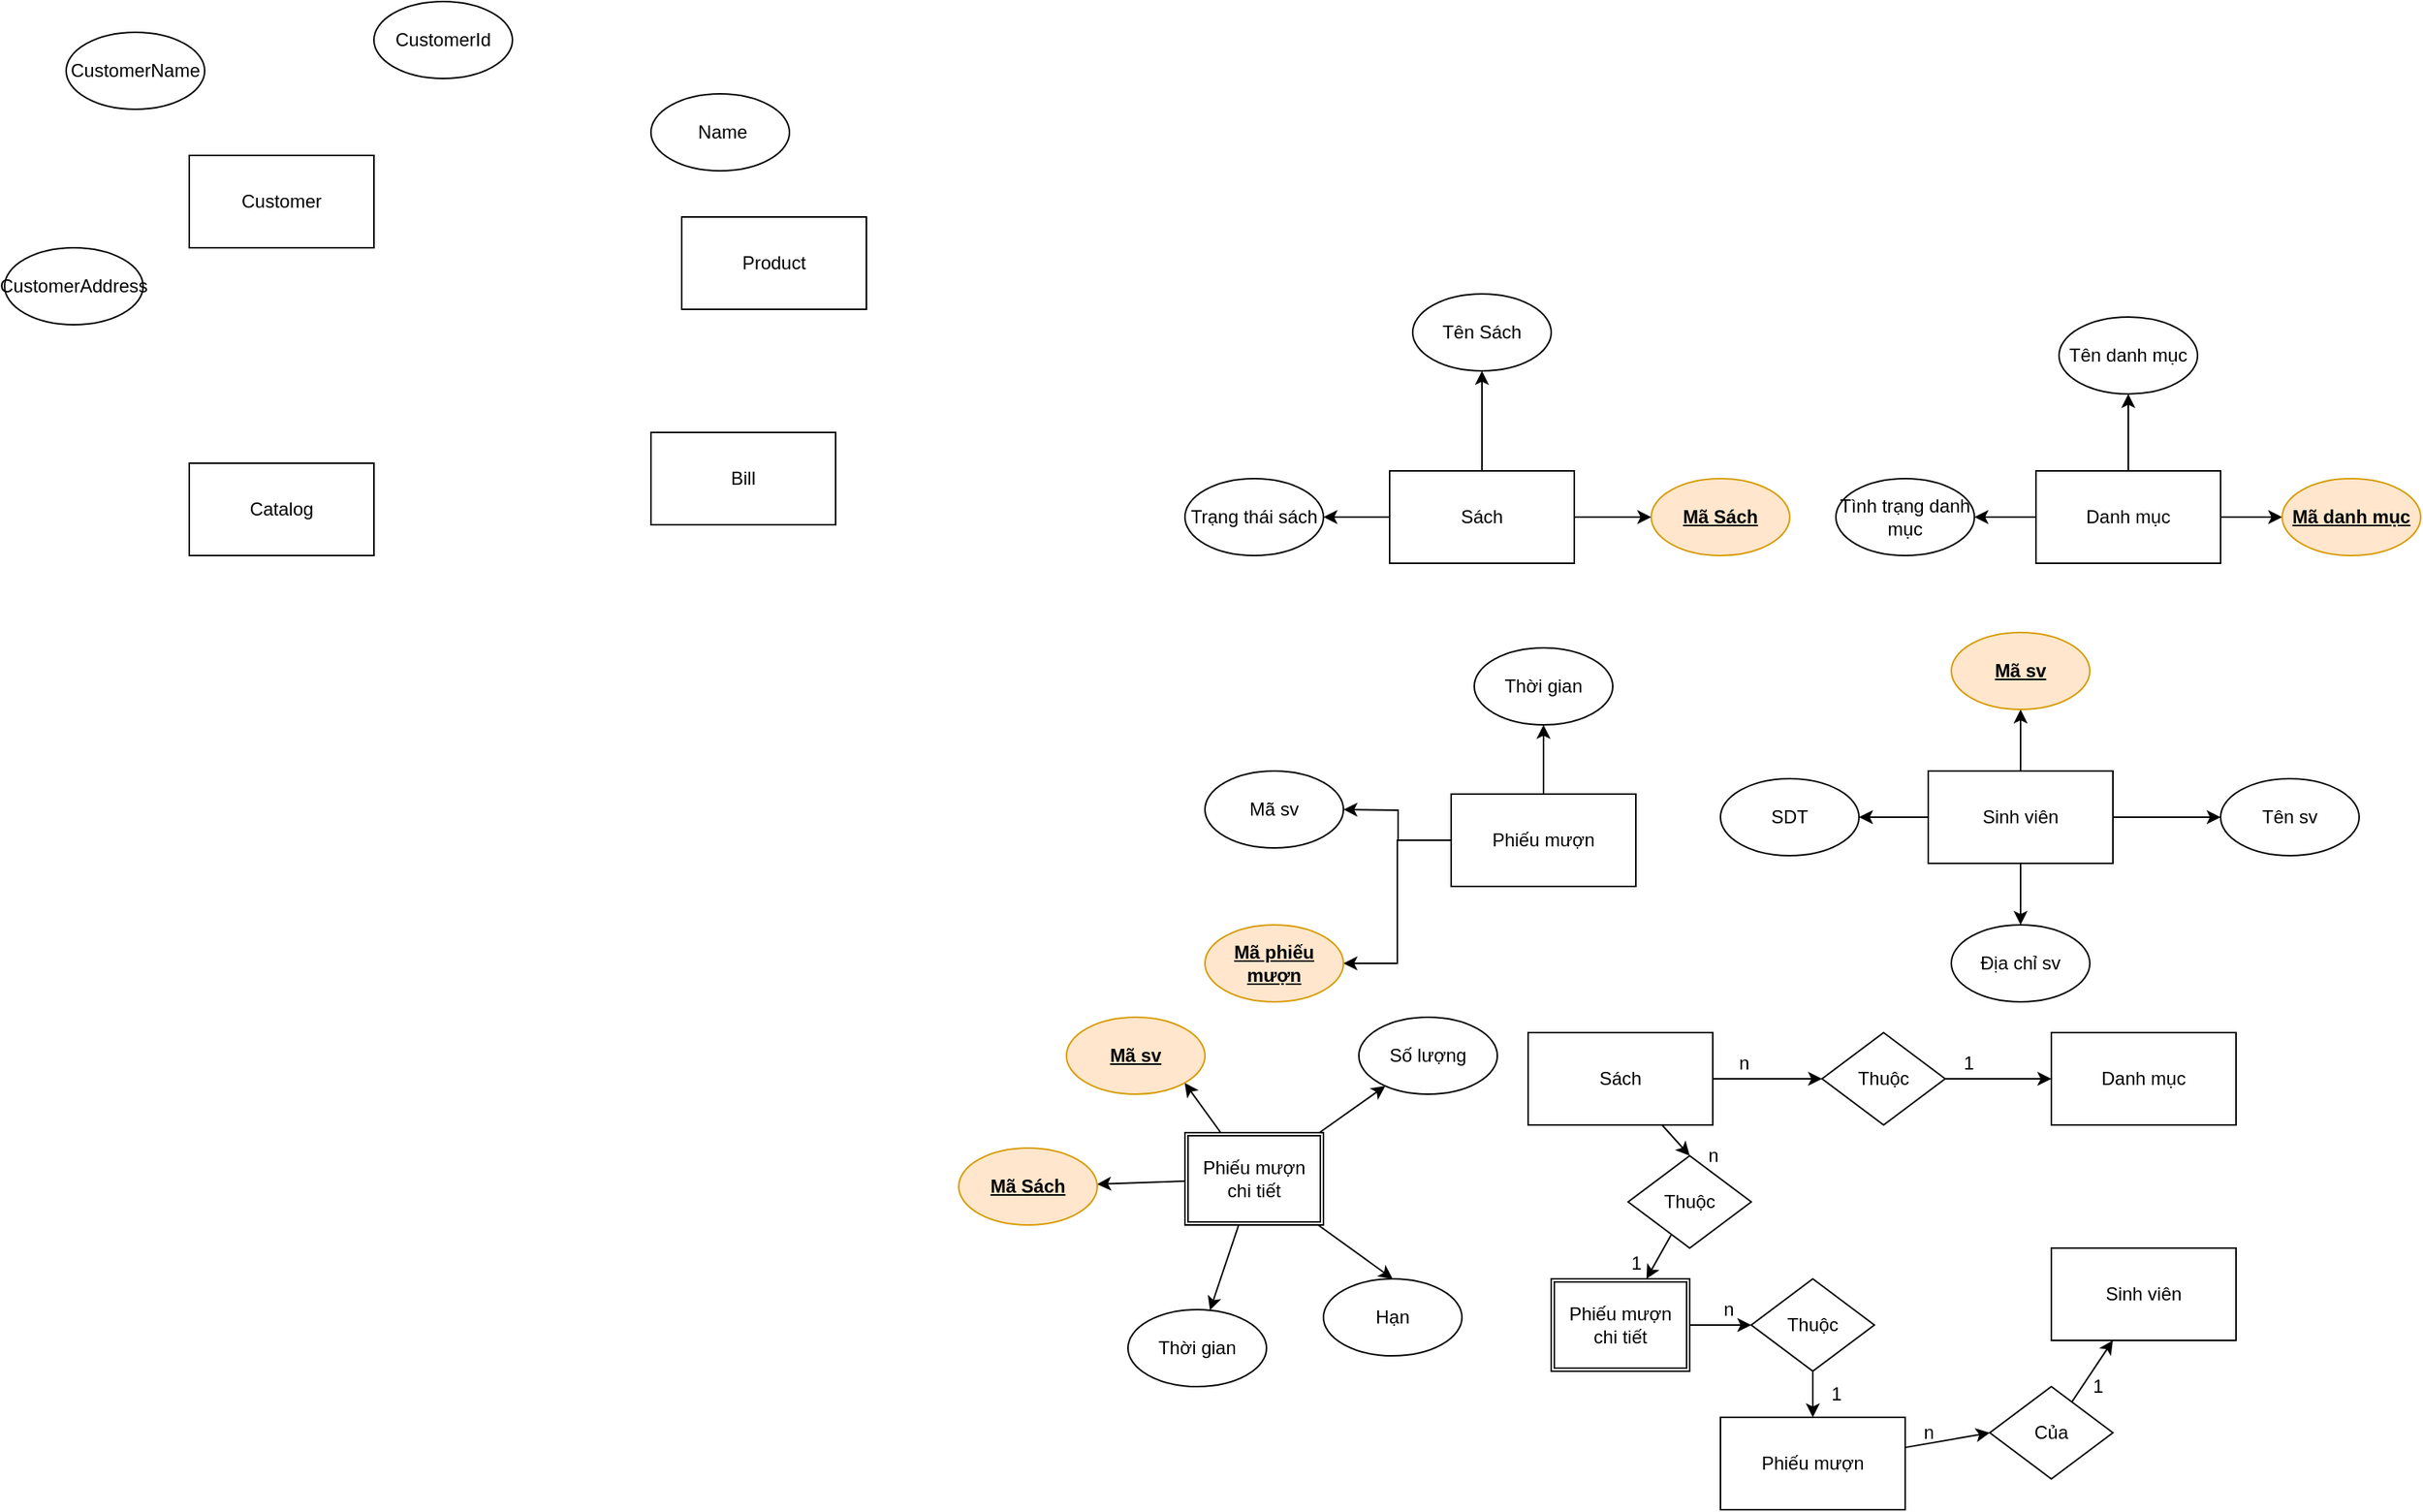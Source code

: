 <mxfile version="20.7.4" type="github">
  <diagram id="Y5kyE9UgVaKviKiUNtqS" name="Trang-1">
    <mxGraphModel dx="577" dy="330" grid="1" gridSize="10" guides="1" tooltips="1" connect="1" arrows="1" fold="1" page="1" pageScale="1" pageWidth="827" pageHeight="1169" math="0" shadow="0">
      <root>
        <mxCell id="0" />
        <mxCell id="1" parent="0" />
        <mxCell id="81Jg-Hp6gcQsrWDLRD72-1" value="Customer" style="rounded=0;whiteSpace=wrap;html=1;" parent="1" vertex="1">
          <mxGeometry x="180" y="140" width="120" height="60" as="geometry" />
        </mxCell>
        <mxCell id="81Jg-Hp6gcQsrWDLRD72-2" value="Product" style="rounded=0;whiteSpace=wrap;html=1;" parent="1" vertex="1">
          <mxGeometry x="500" y="180" width="120" height="60" as="geometry" />
        </mxCell>
        <mxCell id="81Jg-Hp6gcQsrWDLRD72-3" value="Catalog" style="rounded=0;whiteSpace=wrap;html=1;" parent="1" vertex="1">
          <mxGeometry x="180" y="340" width="120" height="60" as="geometry" />
        </mxCell>
        <mxCell id="81Jg-Hp6gcQsrWDLRD72-4" value="Bill" style="rounded=0;whiteSpace=wrap;html=1;" parent="1" vertex="1">
          <mxGeometry x="480" y="320" width="120" height="60" as="geometry" />
        </mxCell>
        <mxCell id="81Jg-Hp6gcQsrWDLRD72-6" value="CustomerId" style="ellipse;whiteSpace=wrap;html=1;" parent="1" vertex="1">
          <mxGeometry x="300" y="40" width="90" height="50" as="geometry" />
        </mxCell>
        <mxCell id="81Jg-Hp6gcQsrWDLRD72-7" value="CustomerName" style="ellipse;whiteSpace=wrap;html=1;" parent="1" vertex="1">
          <mxGeometry x="100" y="60" width="90" height="50" as="geometry" />
        </mxCell>
        <mxCell id="81Jg-Hp6gcQsrWDLRD72-8" value="CustomerAddress" style="ellipse;whiteSpace=wrap;html=1;" parent="1" vertex="1">
          <mxGeometry x="60" y="200" width="90" height="50" as="geometry" />
        </mxCell>
        <mxCell id="81Jg-Hp6gcQsrWDLRD72-9" value="&amp;nbsp;Name" style="ellipse;whiteSpace=wrap;html=1;" parent="1" vertex="1">
          <mxGeometry x="480" y="100" width="90" height="50" as="geometry" />
        </mxCell>
        <mxCell id="81Jg-Hp6gcQsrWDLRD72-18" style="edgeStyle=orthogonalEdgeStyle;rounded=0;orthogonalLoop=1;jettySize=auto;html=1;entryX=0.5;entryY=1;entryDx=0;entryDy=0;" parent="1" source="81Jg-Hp6gcQsrWDLRD72-10" target="81Jg-Hp6gcQsrWDLRD72-14" edge="1">
          <mxGeometry relative="1" as="geometry" />
        </mxCell>
        <mxCell id="81Jg-Hp6gcQsrWDLRD72-19" style="edgeStyle=orthogonalEdgeStyle;rounded=0;orthogonalLoop=1;jettySize=auto;html=1;entryX=1;entryY=0.5;entryDx=0;entryDy=0;" parent="1" source="81Jg-Hp6gcQsrWDLRD72-10" target="81Jg-Hp6gcQsrWDLRD72-16" edge="1">
          <mxGeometry relative="1" as="geometry" />
        </mxCell>
        <mxCell id="81Jg-Hp6gcQsrWDLRD72-20" style="edgeStyle=orthogonalEdgeStyle;rounded=0;orthogonalLoop=1;jettySize=auto;html=1;entryX=0;entryY=0.5;entryDx=0;entryDy=0;" parent="1" source="81Jg-Hp6gcQsrWDLRD72-10" target="81Jg-Hp6gcQsrWDLRD72-15" edge="1">
          <mxGeometry relative="1" as="geometry" />
        </mxCell>
        <mxCell id="81Jg-Hp6gcQsrWDLRD72-10" value="Sách" style="rounded=0;whiteSpace=wrap;html=1;" parent="1" vertex="1">
          <mxGeometry x="960" y="345" width="120" height="60" as="geometry" />
        </mxCell>
        <mxCell id="81Jg-Hp6gcQsrWDLRD72-24" style="edgeStyle=orthogonalEdgeStyle;rounded=0;orthogonalLoop=1;jettySize=auto;html=1;entryX=0.5;entryY=1;entryDx=0;entryDy=0;" parent="1" source="81Jg-Hp6gcQsrWDLRD72-11" target="81Jg-Hp6gcQsrWDLRD72-21" edge="1">
          <mxGeometry relative="1" as="geometry" />
        </mxCell>
        <mxCell id="81Jg-Hp6gcQsrWDLRD72-25" style="edgeStyle=orthogonalEdgeStyle;rounded=0;orthogonalLoop=1;jettySize=auto;html=1;entryX=1;entryY=0.5;entryDx=0;entryDy=0;" parent="1" source="81Jg-Hp6gcQsrWDLRD72-11" target="81Jg-Hp6gcQsrWDLRD72-22" edge="1">
          <mxGeometry relative="1" as="geometry" />
        </mxCell>
        <mxCell id="81Jg-Hp6gcQsrWDLRD72-26" style="edgeStyle=orthogonalEdgeStyle;rounded=0;orthogonalLoop=1;jettySize=auto;html=1;entryX=0;entryY=0.5;entryDx=0;entryDy=0;" parent="1" source="81Jg-Hp6gcQsrWDLRD72-11" target="81Jg-Hp6gcQsrWDLRD72-23" edge="1">
          <mxGeometry relative="1" as="geometry" />
        </mxCell>
        <mxCell id="81Jg-Hp6gcQsrWDLRD72-11" value="Danh mục" style="rounded=0;whiteSpace=wrap;html=1;" parent="1" vertex="1">
          <mxGeometry x="1380" y="345" width="120" height="60" as="geometry" />
        </mxCell>
        <mxCell id="81Jg-Hp6gcQsrWDLRD72-34" style="edgeStyle=orthogonalEdgeStyle;rounded=0;orthogonalLoop=1;jettySize=auto;html=1;entryX=0.5;entryY=1;entryDx=0;entryDy=0;" parent="1" source="81Jg-Hp6gcQsrWDLRD72-12" target="81Jg-Hp6gcQsrWDLRD72-33" edge="1">
          <mxGeometry relative="1" as="geometry" />
        </mxCell>
        <mxCell id="81Jg-Hp6gcQsrWDLRD72-37" style="edgeStyle=orthogonalEdgeStyle;rounded=0;orthogonalLoop=1;jettySize=auto;html=1;" parent="1" source="81Jg-Hp6gcQsrWDLRD72-12" target="81Jg-Hp6gcQsrWDLRD72-36" edge="1">
          <mxGeometry relative="1" as="geometry" />
        </mxCell>
        <mxCell id="81Jg-Hp6gcQsrWDLRD72-55" style="edgeStyle=orthogonalEdgeStyle;rounded=0;orthogonalLoop=1;jettySize=auto;html=1;entryX=1;entryY=0.5;entryDx=0;entryDy=0;" parent="1" source="81Jg-Hp6gcQsrWDLRD72-12" target="81Jg-Hp6gcQsrWDLRD72-54" edge="1">
          <mxGeometry relative="1" as="geometry" />
        </mxCell>
        <mxCell id="81Jg-Hp6gcQsrWDLRD72-56" style="edgeStyle=orthogonalEdgeStyle;rounded=0;orthogonalLoop=1;jettySize=auto;html=1;entryX=0.5;entryY=0;entryDx=0;entryDy=0;" parent="1" source="81Jg-Hp6gcQsrWDLRD72-12" target="81Jg-Hp6gcQsrWDLRD72-53" edge="1">
          <mxGeometry relative="1" as="geometry" />
        </mxCell>
        <mxCell id="81Jg-Hp6gcQsrWDLRD72-12" value="Sinh viên" style="rounded=0;whiteSpace=wrap;html=1;" parent="1" vertex="1">
          <mxGeometry x="1310" y="540" width="120" height="60" as="geometry" />
        </mxCell>
        <mxCell id="81Jg-Hp6gcQsrWDLRD72-30" style="edgeStyle=orthogonalEdgeStyle;rounded=0;orthogonalLoop=1;jettySize=auto;html=1;entryX=0.5;entryY=1;entryDx=0;entryDy=0;" parent="1" source="81Jg-Hp6gcQsrWDLRD72-13" target="81Jg-Hp6gcQsrWDLRD72-28" edge="1">
          <mxGeometry relative="1" as="geometry" />
        </mxCell>
        <mxCell id="81Jg-Hp6gcQsrWDLRD72-31" style="edgeStyle=orthogonalEdgeStyle;rounded=0;orthogonalLoop=1;jettySize=auto;html=1;entryX=1;entryY=0.5;entryDx=0;entryDy=0;" parent="1" source="81Jg-Hp6gcQsrWDLRD72-13" edge="1">
          <mxGeometry relative="1" as="geometry">
            <mxPoint x="930.0" y="565" as="targetPoint" />
          </mxGeometry>
        </mxCell>
        <mxCell id="81Jg-Hp6gcQsrWDLRD72-32" style="edgeStyle=orthogonalEdgeStyle;rounded=0;orthogonalLoop=1;jettySize=auto;html=1;entryX=1;entryY=0.5;entryDx=0;entryDy=0;" parent="1" source="81Jg-Hp6gcQsrWDLRD72-13" target="81Jg-Hp6gcQsrWDLRD72-29" edge="1">
          <mxGeometry relative="1" as="geometry" />
        </mxCell>
        <mxCell id="81Jg-Hp6gcQsrWDLRD72-13" value="Phiếu mượn" style="rounded=0;whiteSpace=wrap;html=1;" parent="1" vertex="1">
          <mxGeometry x="1000" y="555" width="120" height="60" as="geometry" />
        </mxCell>
        <mxCell id="81Jg-Hp6gcQsrWDLRD72-14" value="Tên Sách" style="ellipse;whiteSpace=wrap;html=1;" parent="1" vertex="1">
          <mxGeometry x="975" y="230" width="90" height="50" as="geometry" />
        </mxCell>
        <mxCell id="81Jg-Hp6gcQsrWDLRD72-15" value="&lt;u&gt;&lt;b&gt;Mã Sách&lt;/b&gt;&lt;/u&gt;" style="ellipse;whiteSpace=wrap;html=1;fillColor=#ffe6cc;strokeColor=#d79b00;" parent="1" vertex="1">
          <mxGeometry x="1130" y="350" width="90" height="50" as="geometry" />
        </mxCell>
        <mxCell id="81Jg-Hp6gcQsrWDLRD72-16" value="Trạng thái sách" style="ellipse;whiteSpace=wrap;html=1;" parent="1" vertex="1">
          <mxGeometry x="827" y="350" width="90" height="50" as="geometry" />
        </mxCell>
        <mxCell id="81Jg-Hp6gcQsrWDLRD72-21" value="Tên danh mục" style="ellipse;whiteSpace=wrap;html=1;" parent="1" vertex="1">
          <mxGeometry x="1395" y="245" width="90" height="50" as="geometry" />
        </mxCell>
        <mxCell id="81Jg-Hp6gcQsrWDLRD72-22" value="Tình trạng danh mục" style="ellipse;whiteSpace=wrap;html=1;" parent="1" vertex="1">
          <mxGeometry x="1250" y="350" width="90" height="50" as="geometry" />
        </mxCell>
        <mxCell id="81Jg-Hp6gcQsrWDLRD72-23" value="&lt;b&gt;&lt;u&gt;Mã danh mục&lt;/u&gt;&lt;/b&gt;" style="ellipse;whiteSpace=wrap;html=1;fillColor=#ffe6cc;strokeColor=#d79b00;" parent="1" vertex="1">
          <mxGeometry x="1540" y="350" width="90" height="50" as="geometry" />
        </mxCell>
        <mxCell id="81Jg-Hp6gcQsrWDLRD72-28" value="Thời gian" style="ellipse;whiteSpace=wrap;html=1;" parent="1" vertex="1">
          <mxGeometry x="1015" y="460" width="90" height="50" as="geometry" />
        </mxCell>
        <mxCell id="81Jg-Hp6gcQsrWDLRD72-29" value="&lt;u&gt;&lt;b&gt;Mã phiếu mượn&lt;/b&gt;&lt;/u&gt;" style="ellipse;whiteSpace=wrap;html=1;fillColor=#ffe6cc;strokeColor=#d79b00;" parent="1" vertex="1">
          <mxGeometry x="840" y="640" width="90" height="50" as="geometry" />
        </mxCell>
        <mxCell id="81Jg-Hp6gcQsrWDLRD72-33" value="&lt;u&gt;&lt;b&gt;Mã sv&lt;/b&gt;&lt;/u&gt;" style="ellipse;whiteSpace=wrap;html=1;fillColor=#ffe6cc;strokeColor=#d79b00;" parent="1" vertex="1">
          <mxGeometry x="1325" y="450" width="90" height="50" as="geometry" />
        </mxCell>
        <mxCell id="81Jg-Hp6gcQsrWDLRD72-36" value="Tên sv" style="ellipse;whiteSpace=wrap;html=1;" parent="1" vertex="1">
          <mxGeometry x="1500" y="545" width="90" height="50" as="geometry" />
        </mxCell>
        <mxCell id="81Jg-Hp6gcQsrWDLRD72-43" style="edgeStyle=orthogonalEdgeStyle;rounded=0;orthogonalLoop=1;jettySize=auto;html=1;" parent="1" source="81Jg-Hp6gcQsrWDLRD72-38" target="81Jg-Hp6gcQsrWDLRD72-42" edge="1">
          <mxGeometry relative="1" as="geometry" />
        </mxCell>
        <mxCell id="z6A0aoxISyQJGHGYIABv-27" style="edgeStyle=none;rounded=0;orthogonalLoop=1;jettySize=auto;html=1;entryX=0.5;entryY=0;entryDx=0;entryDy=0;" edge="1" parent="1" source="81Jg-Hp6gcQsrWDLRD72-38" target="z6A0aoxISyQJGHGYIABv-26">
          <mxGeometry relative="1" as="geometry" />
        </mxCell>
        <mxCell id="81Jg-Hp6gcQsrWDLRD72-38" value="Sách" style="rounded=0;whiteSpace=wrap;html=1;" parent="1" vertex="1">
          <mxGeometry x="1050" y="710" width="120" height="60" as="geometry" />
        </mxCell>
        <mxCell id="81Jg-Hp6gcQsrWDLRD72-39" value="Danh mục" style="rounded=0;whiteSpace=wrap;html=1;" parent="1" vertex="1">
          <mxGeometry x="1390" y="710" width="120" height="60" as="geometry" />
        </mxCell>
        <mxCell id="z6A0aoxISyQJGHGYIABv-17" style="edgeStyle=none;rounded=0;orthogonalLoop=1;jettySize=auto;html=1;entryX=0;entryY=0.5;entryDx=0;entryDy=0;" edge="1" parent="1" source="81Jg-Hp6gcQsrWDLRD72-40" target="z6A0aoxISyQJGHGYIABv-16">
          <mxGeometry relative="1" as="geometry" />
        </mxCell>
        <mxCell id="81Jg-Hp6gcQsrWDLRD72-40" value="Phiếu mượn" style="rounded=0;whiteSpace=wrap;html=1;" parent="1" vertex="1">
          <mxGeometry x="1175" y="960" width="120" height="60" as="geometry" />
        </mxCell>
        <mxCell id="81Jg-Hp6gcQsrWDLRD72-41" value="Sinh viên" style="rounded=0;whiteSpace=wrap;html=1;" parent="1" vertex="1">
          <mxGeometry x="1390" y="850" width="120" height="60" as="geometry" />
        </mxCell>
        <mxCell id="81Jg-Hp6gcQsrWDLRD72-44" style="edgeStyle=orthogonalEdgeStyle;rounded=0;orthogonalLoop=1;jettySize=auto;html=1;" parent="1" source="81Jg-Hp6gcQsrWDLRD72-42" target="81Jg-Hp6gcQsrWDLRD72-39" edge="1">
          <mxGeometry relative="1" as="geometry" />
        </mxCell>
        <mxCell id="81Jg-Hp6gcQsrWDLRD72-42" value="Thuộc" style="rhombus;whiteSpace=wrap;html=1;" parent="1" vertex="1">
          <mxGeometry x="1241" y="710" width="80" height="60" as="geometry" />
        </mxCell>
        <mxCell id="81Jg-Hp6gcQsrWDLRD72-45" value="n" style="text;html=1;align=center;verticalAlign=middle;resizable=0;points=[];autosize=1;strokeColor=none;fillColor=none;" parent="1" vertex="1">
          <mxGeometry x="1175" y="715" width="30" height="30" as="geometry" />
        </mxCell>
        <mxCell id="81Jg-Hp6gcQsrWDLRD72-46" value="1" style="text;html=1;align=center;verticalAlign=middle;resizable=0;points=[];autosize=1;strokeColor=none;fillColor=none;" parent="1" vertex="1">
          <mxGeometry x="1321" y="715" width="30" height="30" as="geometry" />
        </mxCell>
        <mxCell id="81Jg-Hp6gcQsrWDLRD72-53" value="Địa chỉ sv" style="ellipse;whiteSpace=wrap;html=1;" parent="1" vertex="1">
          <mxGeometry x="1325" y="640" width="90" height="50" as="geometry" />
        </mxCell>
        <mxCell id="81Jg-Hp6gcQsrWDLRD72-54" value="SDT" style="ellipse;whiteSpace=wrap;html=1;" parent="1" vertex="1">
          <mxGeometry x="1175" y="545" width="90" height="50" as="geometry" />
        </mxCell>
        <mxCell id="z6A0aoxISyQJGHGYIABv-6" style="rounded=0;orthogonalLoop=1;jettySize=auto;html=1;entryX=1;entryY=1;entryDx=0;entryDy=0;" edge="1" parent="1" source="z6A0aoxISyQJGHGYIABv-2" target="z6A0aoxISyQJGHGYIABv-4">
          <mxGeometry relative="1" as="geometry" />
        </mxCell>
        <mxCell id="z6A0aoxISyQJGHGYIABv-7" style="edgeStyle=none;rounded=0;orthogonalLoop=1;jettySize=auto;html=1;" edge="1" parent="1" source="z6A0aoxISyQJGHGYIABv-2" target="z6A0aoxISyQJGHGYIABv-5">
          <mxGeometry relative="1" as="geometry" />
        </mxCell>
        <mxCell id="z6A0aoxISyQJGHGYIABv-10" style="edgeStyle=none;rounded=0;orthogonalLoop=1;jettySize=auto;html=1;" edge="1" parent="1" source="z6A0aoxISyQJGHGYIABv-2" target="z6A0aoxISyQJGHGYIABv-8">
          <mxGeometry relative="1" as="geometry" />
        </mxCell>
        <mxCell id="z6A0aoxISyQJGHGYIABv-11" style="edgeStyle=none;rounded=0;orthogonalLoop=1;jettySize=auto;html=1;entryX=0.5;entryY=0;entryDx=0;entryDy=0;" edge="1" parent="1" source="z6A0aoxISyQJGHGYIABv-2" target="z6A0aoxISyQJGHGYIABv-9">
          <mxGeometry relative="1" as="geometry" />
        </mxCell>
        <mxCell id="z6A0aoxISyQJGHGYIABv-25" style="edgeStyle=none;rounded=0;orthogonalLoop=1;jettySize=auto;html=1;" edge="1" parent="1" source="z6A0aoxISyQJGHGYIABv-2" target="z6A0aoxISyQJGHGYIABv-24">
          <mxGeometry relative="1" as="geometry" />
        </mxCell>
        <mxCell id="z6A0aoxISyQJGHGYIABv-2" value="Phiếu mượn chi tiết" style="shape=ext;double=1;rounded=0;whiteSpace=wrap;html=1;" vertex="1" parent="1">
          <mxGeometry x="827" y="775" width="90" height="60" as="geometry" />
        </mxCell>
        <mxCell id="z6A0aoxISyQJGHGYIABv-3" value="Mã sv" style="ellipse;whiteSpace=wrap;html=1;" vertex="1" parent="1">
          <mxGeometry x="840" y="540" width="90" height="50" as="geometry" />
        </mxCell>
        <mxCell id="z6A0aoxISyQJGHGYIABv-4" value="&lt;u&gt;&lt;b&gt;Mã sv&lt;/b&gt;&lt;/u&gt;" style="ellipse;whiteSpace=wrap;html=1;fillColor=#ffe6cc;strokeColor=#d79b00;" vertex="1" parent="1">
          <mxGeometry x="750" y="700" width="90" height="50" as="geometry" />
        </mxCell>
        <mxCell id="z6A0aoxISyQJGHGYIABv-5" value="&lt;u&gt;&lt;b&gt;Mã Sách&lt;/b&gt;&lt;/u&gt;" style="ellipse;whiteSpace=wrap;html=1;fillColor=#ffe6cc;strokeColor=#d79b00;" vertex="1" parent="1">
          <mxGeometry x="680" y="785" width="90" height="50" as="geometry" />
        </mxCell>
        <mxCell id="z6A0aoxISyQJGHGYIABv-8" value="Thời gian" style="ellipse;whiteSpace=wrap;html=1;" vertex="1" parent="1">
          <mxGeometry x="790" y="890" width="90" height="50" as="geometry" />
        </mxCell>
        <mxCell id="z6A0aoxISyQJGHGYIABv-9" value="Hạn" style="ellipse;whiteSpace=wrap;html=1;" vertex="1" parent="1">
          <mxGeometry x="917" y="870" width="90" height="50" as="geometry" />
        </mxCell>
        <mxCell id="z6A0aoxISyQJGHGYIABv-14" style="edgeStyle=none;rounded=0;orthogonalLoop=1;jettySize=auto;html=1;" edge="1" parent="1" source="z6A0aoxISyQJGHGYIABv-12" target="z6A0aoxISyQJGHGYIABv-13">
          <mxGeometry relative="1" as="geometry" />
        </mxCell>
        <mxCell id="z6A0aoxISyQJGHGYIABv-12" value="Phiếu mượn chi tiết" style="shape=ext;double=1;rounded=0;whiteSpace=wrap;html=1;" vertex="1" parent="1">
          <mxGeometry x="1065" y="870" width="90" height="60" as="geometry" />
        </mxCell>
        <mxCell id="z6A0aoxISyQJGHGYIABv-21" style="edgeStyle=none;rounded=0;orthogonalLoop=1;jettySize=auto;html=1;entryX=0.5;entryY=0;entryDx=0;entryDy=0;" edge="1" parent="1" source="z6A0aoxISyQJGHGYIABv-13" target="81Jg-Hp6gcQsrWDLRD72-40">
          <mxGeometry relative="1" as="geometry" />
        </mxCell>
        <mxCell id="z6A0aoxISyQJGHGYIABv-13" value="Thuộc" style="rhombus;whiteSpace=wrap;html=1;" vertex="1" parent="1">
          <mxGeometry x="1195" y="870" width="80" height="60" as="geometry" />
        </mxCell>
        <mxCell id="z6A0aoxISyQJGHGYIABv-18" style="edgeStyle=none;rounded=0;orthogonalLoop=1;jettySize=auto;html=1;entryX=0.333;entryY=1;entryDx=0;entryDy=0;entryPerimeter=0;" edge="1" parent="1" source="z6A0aoxISyQJGHGYIABv-16" target="81Jg-Hp6gcQsrWDLRD72-41">
          <mxGeometry relative="1" as="geometry" />
        </mxCell>
        <mxCell id="z6A0aoxISyQJGHGYIABv-16" value="Của" style="rhombus;whiteSpace=wrap;html=1;" vertex="1" parent="1">
          <mxGeometry x="1350" y="940" width="80" height="60" as="geometry" />
        </mxCell>
        <mxCell id="z6A0aoxISyQJGHGYIABv-19" value="n" style="text;html=1;align=center;verticalAlign=middle;resizable=0;points=[];autosize=1;strokeColor=none;fillColor=none;" vertex="1" parent="1">
          <mxGeometry x="1295" y="955" width="30" height="30" as="geometry" />
        </mxCell>
        <mxCell id="z6A0aoxISyQJGHGYIABv-20" value="1" style="text;html=1;align=center;verticalAlign=middle;resizable=0;points=[];autosize=1;strokeColor=none;fillColor=none;" vertex="1" parent="1">
          <mxGeometry x="1405" y="925" width="30" height="30" as="geometry" />
        </mxCell>
        <mxCell id="z6A0aoxISyQJGHGYIABv-22" value="n" style="text;html=1;align=center;verticalAlign=middle;resizable=0;points=[];autosize=1;strokeColor=none;fillColor=none;" vertex="1" parent="1">
          <mxGeometry x="1165" y="875" width="30" height="30" as="geometry" />
        </mxCell>
        <mxCell id="z6A0aoxISyQJGHGYIABv-23" value="1" style="text;html=1;align=center;verticalAlign=middle;resizable=0;points=[];autosize=1;strokeColor=none;fillColor=none;" vertex="1" parent="1">
          <mxGeometry x="1235" y="930" width="30" height="30" as="geometry" />
        </mxCell>
        <mxCell id="z6A0aoxISyQJGHGYIABv-24" value="Số lượng" style="ellipse;whiteSpace=wrap;html=1;" vertex="1" parent="1">
          <mxGeometry x="940" y="700" width="90" height="50" as="geometry" />
        </mxCell>
        <mxCell id="z6A0aoxISyQJGHGYIABv-28" style="edgeStyle=none;rounded=0;orthogonalLoop=1;jettySize=auto;html=1;" edge="1" parent="1" source="z6A0aoxISyQJGHGYIABv-26" target="z6A0aoxISyQJGHGYIABv-12">
          <mxGeometry relative="1" as="geometry" />
        </mxCell>
        <mxCell id="z6A0aoxISyQJGHGYIABv-26" value="Thuộc" style="rhombus;whiteSpace=wrap;html=1;" vertex="1" parent="1">
          <mxGeometry x="1115" y="790" width="80" height="60" as="geometry" />
        </mxCell>
        <mxCell id="z6A0aoxISyQJGHGYIABv-29" value="n" style="text;html=1;align=center;verticalAlign=middle;resizable=0;points=[];autosize=1;strokeColor=none;fillColor=none;" vertex="1" parent="1">
          <mxGeometry x="1155" y="775" width="30" height="30" as="geometry" />
        </mxCell>
        <mxCell id="z6A0aoxISyQJGHGYIABv-30" value="1" style="text;html=1;align=center;verticalAlign=middle;resizable=0;points=[];autosize=1;strokeColor=none;fillColor=none;" vertex="1" parent="1">
          <mxGeometry x="1105" y="845" width="30" height="30" as="geometry" />
        </mxCell>
      </root>
    </mxGraphModel>
  </diagram>
</mxfile>
